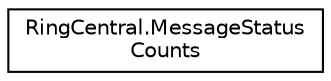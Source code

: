 digraph "Graphical Class Hierarchy"
{
 // LATEX_PDF_SIZE
  edge [fontname="Helvetica",fontsize="10",labelfontname="Helvetica",labelfontsize="10"];
  node [fontname="Helvetica",fontsize="10",shape=record];
  rankdir="LR";
  Node0 [label="RingCentral.MessageStatus\lCounts",height=0.2,width=0.4,color="black", fillcolor="white", style="filled",URL="$classRingCentral_1_1MessageStatusCounts.html",tooltip="Message status parameters"];
}
